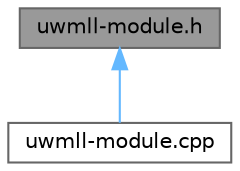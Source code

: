 digraph "uwmll-module.h"
{
 // LATEX_PDF_SIZE
  bgcolor="transparent";
  edge [fontname=Helvetica,fontsize=10,labelfontname=Helvetica,labelfontsize=10];
  node [fontname=Helvetica,fontsize=10,shape=box,height=0.2,width=0.4];
  Node1 [id="Node000001",label="uwmll-module.h",height=0.2,width=0.4,color="gray40", fillcolor="grey60", style="filled", fontcolor="black",tooltip="Provides the declaration of UWMllModule class that represents the MLL class."];
  Node1 -> Node2 [id="edge1_Node000001_Node000002",dir="back",color="steelblue1",style="solid",tooltip=" "];
  Node2 [id="Node000002",label="uwmll-module.cpp",height=0.2,width=0.4,color="grey40", fillcolor="white", style="filled",URL="$uwmll-module_8cpp.html",tooltip="Provides the implementation of UWModuleClass that represents the implementation of MLL module."];
}

